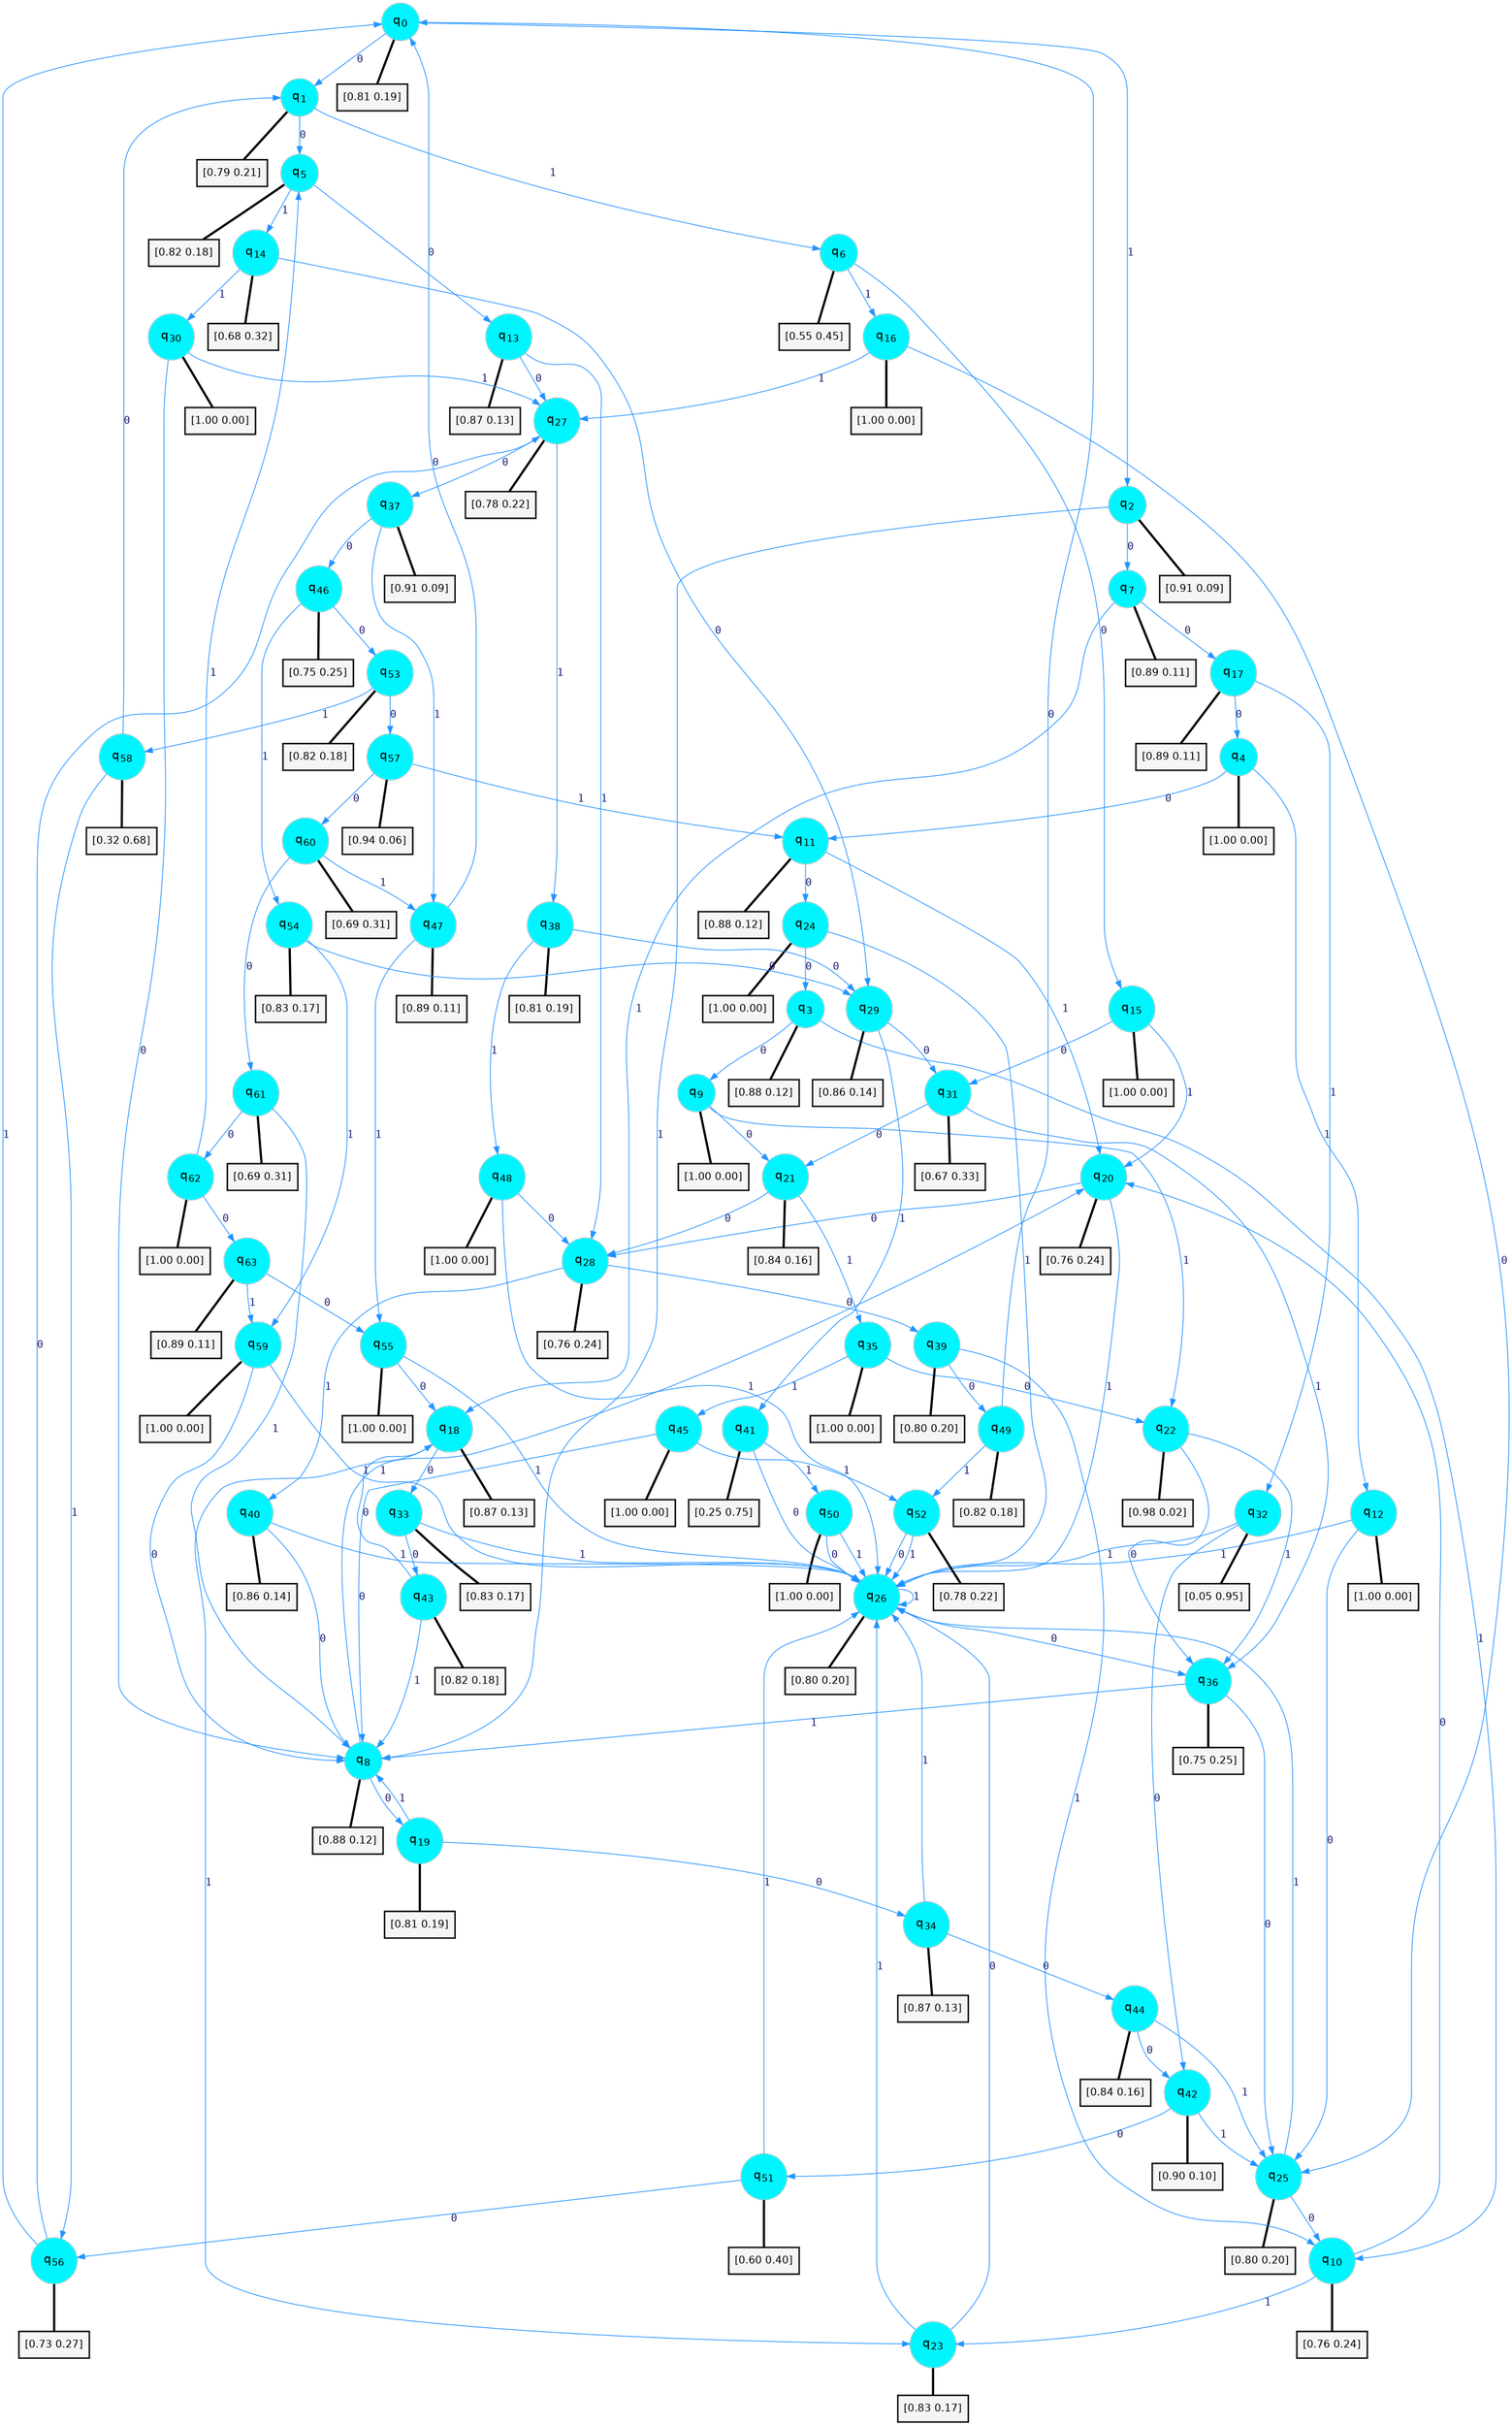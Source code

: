 digraph G {
graph [
bgcolor=transparent, dpi=300, rankdir=TD, size="40,25"];
node [
color=gray, fillcolor=turquoise1, fontcolor=black, fontname=Helvetica, fontsize=16, fontweight=bold, shape=circle, style=filled];
edge [
arrowsize=1, color=dodgerblue1, fontcolor=midnightblue, fontname=courier, fontweight=bold, penwidth=1, style=solid, weight=20];
0[label=<q<SUB>0</SUB>>];
1[label=<q<SUB>1</SUB>>];
2[label=<q<SUB>2</SUB>>];
3[label=<q<SUB>3</SUB>>];
4[label=<q<SUB>4</SUB>>];
5[label=<q<SUB>5</SUB>>];
6[label=<q<SUB>6</SUB>>];
7[label=<q<SUB>7</SUB>>];
8[label=<q<SUB>8</SUB>>];
9[label=<q<SUB>9</SUB>>];
10[label=<q<SUB>10</SUB>>];
11[label=<q<SUB>11</SUB>>];
12[label=<q<SUB>12</SUB>>];
13[label=<q<SUB>13</SUB>>];
14[label=<q<SUB>14</SUB>>];
15[label=<q<SUB>15</SUB>>];
16[label=<q<SUB>16</SUB>>];
17[label=<q<SUB>17</SUB>>];
18[label=<q<SUB>18</SUB>>];
19[label=<q<SUB>19</SUB>>];
20[label=<q<SUB>20</SUB>>];
21[label=<q<SUB>21</SUB>>];
22[label=<q<SUB>22</SUB>>];
23[label=<q<SUB>23</SUB>>];
24[label=<q<SUB>24</SUB>>];
25[label=<q<SUB>25</SUB>>];
26[label=<q<SUB>26</SUB>>];
27[label=<q<SUB>27</SUB>>];
28[label=<q<SUB>28</SUB>>];
29[label=<q<SUB>29</SUB>>];
30[label=<q<SUB>30</SUB>>];
31[label=<q<SUB>31</SUB>>];
32[label=<q<SUB>32</SUB>>];
33[label=<q<SUB>33</SUB>>];
34[label=<q<SUB>34</SUB>>];
35[label=<q<SUB>35</SUB>>];
36[label=<q<SUB>36</SUB>>];
37[label=<q<SUB>37</SUB>>];
38[label=<q<SUB>38</SUB>>];
39[label=<q<SUB>39</SUB>>];
40[label=<q<SUB>40</SUB>>];
41[label=<q<SUB>41</SUB>>];
42[label=<q<SUB>42</SUB>>];
43[label=<q<SUB>43</SUB>>];
44[label=<q<SUB>44</SUB>>];
45[label=<q<SUB>45</SUB>>];
46[label=<q<SUB>46</SUB>>];
47[label=<q<SUB>47</SUB>>];
48[label=<q<SUB>48</SUB>>];
49[label=<q<SUB>49</SUB>>];
50[label=<q<SUB>50</SUB>>];
51[label=<q<SUB>51</SUB>>];
52[label=<q<SUB>52</SUB>>];
53[label=<q<SUB>53</SUB>>];
54[label=<q<SUB>54</SUB>>];
55[label=<q<SUB>55</SUB>>];
56[label=<q<SUB>56</SUB>>];
57[label=<q<SUB>57</SUB>>];
58[label=<q<SUB>58</SUB>>];
59[label=<q<SUB>59</SUB>>];
60[label=<q<SUB>60</SUB>>];
61[label=<q<SUB>61</SUB>>];
62[label=<q<SUB>62</SUB>>];
63[label=<q<SUB>63</SUB>>];
64[label="[0.81 0.19]", shape=box,fontcolor=black, fontname=Helvetica, fontsize=14, penwidth=2, fillcolor=whitesmoke,color=black];
65[label="[0.79 0.21]", shape=box,fontcolor=black, fontname=Helvetica, fontsize=14, penwidth=2, fillcolor=whitesmoke,color=black];
66[label="[0.91 0.09]", shape=box,fontcolor=black, fontname=Helvetica, fontsize=14, penwidth=2, fillcolor=whitesmoke,color=black];
67[label="[0.88 0.12]", shape=box,fontcolor=black, fontname=Helvetica, fontsize=14, penwidth=2, fillcolor=whitesmoke,color=black];
68[label="[1.00 0.00]", shape=box,fontcolor=black, fontname=Helvetica, fontsize=14, penwidth=2, fillcolor=whitesmoke,color=black];
69[label="[0.82 0.18]", shape=box,fontcolor=black, fontname=Helvetica, fontsize=14, penwidth=2, fillcolor=whitesmoke,color=black];
70[label="[0.55 0.45]", shape=box,fontcolor=black, fontname=Helvetica, fontsize=14, penwidth=2, fillcolor=whitesmoke,color=black];
71[label="[0.89 0.11]", shape=box,fontcolor=black, fontname=Helvetica, fontsize=14, penwidth=2, fillcolor=whitesmoke,color=black];
72[label="[0.88 0.12]", shape=box,fontcolor=black, fontname=Helvetica, fontsize=14, penwidth=2, fillcolor=whitesmoke,color=black];
73[label="[1.00 0.00]", shape=box,fontcolor=black, fontname=Helvetica, fontsize=14, penwidth=2, fillcolor=whitesmoke,color=black];
74[label="[0.76 0.24]", shape=box,fontcolor=black, fontname=Helvetica, fontsize=14, penwidth=2, fillcolor=whitesmoke,color=black];
75[label="[0.88 0.12]", shape=box,fontcolor=black, fontname=Helvetica, fontsize=14, penwidth=2, fillcolor=whitesmoke,color=black];
76[label="[1.00 0.00]", shape=box,fontcolor=black, fontname=Helvetica, fontsize=14, penwidth=2, fillcolor=whitesmoke,color=black];
77[label="[0.87 0.13]", shape=box,fontcolor=black, fontname=Helvetica, fontsize=14, penwidth=2, fillcolor=whitesmoke,color=black];
78[label="[0.68 0.32]", shape=box,fontcolor=black, fontname=Helvetica, fontsize=14, penwidth=2, fillcolor=whitesmoke,color=black];
79[label="[1.00 0.00]", shape=box,fontcolor=black, fontname=Helvetica, fontsize=14, penwidth=2, fillcolor=whitesmoke,color=black];
80[label="[1.00 0.00]", shape=box,fontcolor=black, fontname=Helvetica, fontsize=14, penwidth=2, fillcolor=whitesmoke,color=black];
81[label="[0.89 0.11]", shape=box,fontcolor=black, fontname=Helvetica, fontsize=14, penwidth=2, fillcolor=whitesmoke,color=black];
82[label="[0.87 0.13]", shape=box,fontcolor=black, fontname=Helvetica, fontsize=14, penwidth=2, fillcolor=whitesmoke,color=black];
83[label="[0.81 0.19]", shape=box,fontcolor=black, fontname=Helvetica, fontsize=14, penwidth=2, fillcolor=whitesmoke,color=black];
84[label="[0.76 0.24]", shape=box,fontcolor=black, fontname=Helvetica, fontsize=14, penwidth=2, fillcolor=whitesmoke,color=black];
85[label="[0.84 0.16]", shape=box,fontcolor=black, fontname=Helvetica, fontsize=14, penwidth=2, fillcolor=whitesmoke,color=black];
86[label="[0.98 0.02]", shape=box,fontcolor=black, fontname=Helvetica, fontsize=14, penwidth=2, fillcolor=whitesmoke,color=black];
87[label="[0.83 0.17]", shape=box,fontcolor=black, fontname=Helvetica, fontsize=14, penwidth=2, fillcolor=whitesmoke,color=black];
88[label="[1.00 0.00]", shape=box,fontcolor=black, fontname=Helvetica, fontsize=14, penwidth=2, fillcolor=whitesmoke,color=black];
89[label="[0.80 0.20]", shape=box,fontcolor=black, fontname=Helvetica, fontsize=14, penwidth=2, fillcolor=whitesmoke,color=black];
90[label="[0.80 0.20]", shape=box,fontcolor=black, fontname=Helvetica, fontsize=14, penwidth=2, fillcolor=whitesmoke,color=black];
91[label="[0.78 0.22]", shape=box,fontcolor=black, fontname=Helvetica, fontsize=14, penwidth=2, fillcolor=whitesmoke,color=black];
92[label="[0.76 0.24]", shape=box,fontcolor=black, fontname=Helvetica, fontsize=14, penwidth=2, fillcolor=whitesmoke,color=black];
93[label="[0.86 0.14]", shape=box,fontcolor=black, fontname=Helvetica, fontsize=14, penwidth=2, fillcolor=whitesmoke,color=black];
94[label="[1.00 0.00]", shape=box,fontcolor=black, fontname=Helvetica, fontsize=14, penwidth=2, fillcolor=whitesmoke,color=black];
95[label="[0.67 0.33]", shape=box,fontcolor=black, fontname=Helvetica, fontsize=14, penwidth=2, fillcolor=whitesmoke,color=black];
96[label="[0.05 0.95]", shape=box,fontcolor=black, fontname=Helvetica, fontsize=14, penwidth=2, fillcolor=whitesmoke,color=black];
97[label="[0.83 0.17]", shape=box,fontcolor=black, fontname=Helvetica, fontsize=14, penwidth=2, fillcolor=whitesmoke,color=black];
98[label="[0.87 0.13]", shape=box,fontcolor=black, fontname=Helvetica, fontsize=14, penwidth=2, fillcolor=whitesmoke,color=black];
99[label="[1.00 0.00]", shape=box,fontcolor=black, fontname=Helvetica, fontsize=14, penwidth=2, fillcolor=whitesmoke,color=black];
100[label="[0.75 0.25]", shape=box,fontcolor=black, fontname=Helvetica, fontsize=14, penwidth=2, fillcolor=whitesmoke,color=black];
101[label="[0.91 0.09]", shape=box,fontcolor=black, fontname=Helvetica, fontsize=14, penwidth=2, fillcolor=whitesmoke,color=black];
102[label="[0.81 0.19]", shape=box,fontcolor=black, fontname=Helvetica, fontsize=14, penwidth=2, fillcolor=whitesmoke,color=black];
103[label="[0.80 0.20]", shape=box,fontcolor=black, fontname=Helvetica, fontsize=14, penwidth=2, fillcolor=whitesmoke,color=black];
104[label="[0.86 0.14]", shape=box,fontcolor=black, fontname=Helvetica, fontsize=14, penwidth=2, fillcolor=whitesmoke,color=black];
105[label="[0.25 0.75]", shape=box,fontcolor=black, fontname=Helvetica, fontsize=14, penwidth=2, fillcolor=whitesmoke,color=black];
106[label="[0.90 0.10]", shape=box,fontcolor=black, fontname=Helvetica, fontsize=14, penwidth=2, fillcolor=whitesmoke,color=black];
107[label="[0.82 0.18]", shape=box,fontcolor=black, fontname=Helvetica, fontsize=14, penwidth=2, fillcolor=whitesmoke,color=black];
108[label="[0.84 0.16]", shape=box,fontcolor=black, fontname=Helvetica, fontsize=14, penwidth=2, fillcolor=whitesmoke,color=black];
109[label="[1.00 0.00]", shape=box,fontcolor=black, fontname=Helvetica, fontsize=14, penwidth=2, fillcolor=whitesmoke,color=black];
110[label="[0.75 0.25]", shape=box,fontcolor=black, fontname=Helvetica, fontsize=14, penwidth=2, fillcolor=whitesmoke,color=black];
111[label="[0.89 0.11]", shape=box,fontcolor=black, fontname=Helvetica, fontsize=14, penwidth=2, fillcolor=whitesmoke,color=black];
112[label="[1.00 0.00]", shape=box,fontcolor=black, fontname=Helvetica, fontsize=14, penwidth=2, fillcolor=whitesmoke,color=black];
113[label="[0.82 0.18]", shape=box,fontcolor=black, fontname=Helvetica, fontsize=14, penwidth=2, fillcolor=whitesmoke,color=black];
114[label="[1.00 0.00]", shape=box,fontcolor=black, fontname=Helvetica, fontsize=14, penwidth=2, fillcolor=whitesmoke,color=black];
115[label="[0.60 0.40]", shape=box,fontcolor=black, fontname=Helvetica, fontsize=14, penwidth=2, fillcolor=whitesmoke,color=black];
116[label="[0.78 0.22]", shape=box,fontcolor=black, fontname=Helvetica, fontsize=14, penwidth=2, fillcolor=whitesmoke,color=black];
117[label="[0.82 0.18]", shape=box,fontcolor=black, fontname=Helvetica, fontsize=14, penwidth=2, fillcolor=whitesmoke,color=black];
118[label="[0.83 0.17]", shape=box,fontcolor=black, fontname=Helvetica, fontsize=14, penwidth=2, fillcolor=whitesmoke,color=black];
119[label="[1.00 0.00]", shape=box,fontcolor=black, fontname=Helvetica, fontsize=14, penwidth=2, fillcolor=whitesmoke,color=black];
120[label="[0.73 0.27]", shape=box,fontcolor=black, fontname=Helvetica, fontsize=14, penwidth=2, fillcolor=whitesmoke,color=black];
121[label="[0.94 0.06]", shape=box,fontcolor=black, fontname=Helvetica, fontsize=14, penwidth=2, fillcolor=whitesmoke,color=black];
122[label="[0.32 0.68]", shape=box,fontcolor=black, fontname=Helvetica, fontsize=14, penwidth=2, fillcolor=whitesmoke,color=black];
123[label="[1.00 0.00]", shape=box,fontcolor=black, fontname=Helvetica, fontsize=14, penwidth=2, fillcolor=whitesmoke,color=black];
124[label="[0.69 0.31]", shape=box,fontcolor=black, fontname=Helvetica, fontsize=14, penwidth=2, fillcolor=whitesmoke,color=black];
125[label="[0.69 0.31]", shape=box,fontcolor=black, fontname=Helvetica, fontsize=14, penwidth=2, fillcolor=whitesmoke,color=black];
126[label="[1.00 0.00]", shape=box,fontcolor=black, fontname=Helvetica, fontsize=14, penwidth=2, fillcolor=whitesmoke,color=black];
127[label="[0.89 0.11]", shape=box,fontcolor=black, fontname=Helvetica, fontsize=14, penwidth=2, fillcolor=whitesmoke,color=black];
0->1 [label=0];
0->2 [label=1];
0->64 [arrowhead=none, penwidth=3,color=black];
1->5 [label=0];
1->6 [label=1];
1->65 [arrowhead=none, penwidth=3,color=black];
2->7 [label=0];
2->8 [label=1];
2->66 [arrowhead=none, penwidth=3,color=black];
3->9 [label=0];
3->10 [label=1];
3->67 [arrowhead=none, penwidth=3,color=black];
4->11 [label=0];
4->12 [label=1];
4->68 [arrowhead=none, penwidth=3,color=black];
5->13 [label=0];
5->14 [label=1];
5->69 [arrowhead=none, penwidth=3,color=black];
6->15 [label=0];
6->16 [label=1];
6->70 [arrowhead=none, penwidth=3,color=black];
7->17 [label=0];
7->18 [label=1];
7->71 [arrowhead=none, penwidth=3,color=black];
8->19 [label=0];
8->20 [label=1];
8->72 [arrowhead=none, penwidth=3,color=black];
9->21 [label=0];
9->22 [label=1];
9->73 [arrowhead=none, penwidth=3,color=black];
10->20 [label=0];
10->23 [label=1];
10->74 [arrowhead=none, penwidth=3,color=black];
11->24 [label=0];
11->20 [label=1];
11->75 [arrowhead=none, penwidth=3,color=black];
12->25 [label=0];
12->26 [label=1];
12->76 [arrowhead=none, penwidth=3,color=black];
13->27 [label=0];
13->28 [label=1];
13->77 [arrowhead=none, penwidth=3,color=black];
14->29 [label=0];
14->30 [label=1];
14->78 [arrowhead=none, penwidth=3,color=black];
15->31 [label=0];
15->20 [label=1];
15->79 [arrowhead=none, penwidth=3,color=black];
16->25 [label=0];
16->27 [label=1];
16->80 [arrowhead=none, penwidth=3,color=black];
17->4 [label=0];
17->32 [label=1];
17->81 [arrowhead=none, penwidth=3,color=black];
18->33 [label=0];
18->23 [label=1];
18->82 [arrowhead=none, penwidth=3,color=black];
19->34 [label=0];
19->8 [label=1];
19->83 [arrowhead=none, penwidth=3,color=black];
20->28 [label=0];
20->26 [label=1];
20->84 [arrowhead=none, penwidth=3,color=black];
21->28 [label=0];
21->35 [label=1];
21->85 [arrowhead=none, penwidth=3,color=black];
22->36 [label=0];
22->36 [label=1];
22->86 [arrowhead=none, penwidth=3,color=black];
23->26 [label=0];
23->26 [label=1];
23->87 [arrowhead=none, penwidth=3,color=black];
24->3 [label=0];
24->26 [label=1];
24->88 [arrowhead=none, penwidth=3,color=black];
25->10 [label=0];
25->26 [label=1];
25->89 [arrowhead=none, penwidth=3,color=black];
26->36 [label=0];
26->26 [label=1];
26->90 [arrowhead=none, penwidth=3,color=black];
27->37 [label=0];
27->38 [label=1];
27->91 [arrowhead=none, penwidth=3,color=black];
28->39 [label=0];
28->40 [label=1];
28->92 [arrowhead=none, penwidth=3,color=black];
29->31 [label=0];
29->41 [label=1];
29->93 [arrowhead=none, penwidth=3,color=black];
30->8 [label=0];
30->27 [label=1];
30->94 [arrowhead=none, penwidth=3,color=black];
31->21 [label=0];
31->36 [label=1];
31->95 [arrowhead=none, penwidth=3,color=black];
32->42 [label=0];
32->26 [label=1];
32->96 [arrowhead=none, penwidth=3,color=black];
33->43 [label=0];
33->26 [label=1];
33->97 [arrowhead=none, penwidth=3,color=black];
34->44 [label=0];
34->26 [label=1];
34->98 [arrowhead=none, penwidth=3,color=black];
35->22 [label=0];
35->45 [label=1];
35->99 [arrowhead=none, penwidth=3,color=black];
36->25 [label=0];
36->8 [label=1];
36->100 [arrowhead=none, penwidth=3,color=black];
37->46 [label=0];
37->47 [label=1];
37->101 [arrowhead=none, penwidth=3,color=black];
38->29 [label=0];
38->48 [label=1];
38->102 [arrowhead=none, penwidth=3,color=black];
39->49 [label=0];
39->10 [label=1];
39->103 [arrowhead=none, penwidth=3,color=black];
40->8 [label=0];
40->26 [label=1];
40->104 [arrowhead=none, penwidth=3,color=black];
41->26 [label=0];
41->50 [label=1];
41->105 [arrowhead=none, penwidth=3,color=black];
42->51 [label=0];
42->25 [label=1];
42->106 [arrowhead=none, penwidth=3,color=black];
43->18 [label=0];
43->8 [label=1];
43->107 [arrowhead=none, penwidth=3,color=black];
44->42 [label=0];
44->25 [label=1];
44->108 [arrowhead=none, penwidth=3,color=black];
45->8 [label=0];
45->52 [label=1];
45->109 [arrowhead=none, penwidth=3,color=black];
46->53 [label=0];
46->54 [label=1];
46->110 [arrowhead=none, penwidth=3,color=black];
47->0 [label=0];
47->55 [label=1];
47->111 [arrowhead=none, penwidth=3,color=black];
48->28 [label=0];
48->26 [label=1];
48->112 [arrowhead=none, penwidth=3,color=black];
49->0 [label=0];
49->52 [label=1];
49->113 [arrowhead=none, penwidth=3,color=black];
50->26 [label=0];
50->26 [label=1];
50->114 [arrowhead=none, penwidth=3,color=black];
51->56 [label=0];
51->26 [label=1];
51->115 [arrowhead=none, penwidth=3,color=black];
52->26 [label=0];
52->26 [label=1];
52->116 [arrowhead=none, penwidth=3,color=black];
53->57 [label=0];
53->58 [label=1];
53->117 [arrowhead=none, penwidth=3,color=black];
54->29 [label=0];
54->59 [label=1];
54->118 [arrowhead=none, penwidth=3,color=black];
55->18 [label=0];
55->26 [label=1];
55->119 [arrowhead=none, penwidth=3,color=black];
56->27 [label=0];
56->0 [label=1];
56->120 [arrowhead=none, penwidth=3,color=black];
57->60 [label=0];
57->11 [label=1];
57->121 [arrowhead=none, penwidth=3,color=black];
58->1 [label=0];
58->56 [label=1];
58->122 [arrowhead=none, penwidth=3,color=black];
59->8 [label=0];
59->26 [label=1];
59->123 [arrowhead=none, penwidth=3,color=black];
60->61 [label=0];
60->47 [label=1];
60->124 [arrowhead=none, penwidth=3,color=black];
61->62 [label=0];
61->8 [label=1];
61->125 [arrowhead=none, penwidth=3,color=black];
62->63 [label=0];
62->5 [label=1];
62->126 [arrowhead=none, penwidth=3,color=black];
63->55 [label=0];
63->59 [label=1];
63->127 [arrowhead=none, penwidth=3,color=black];
}
